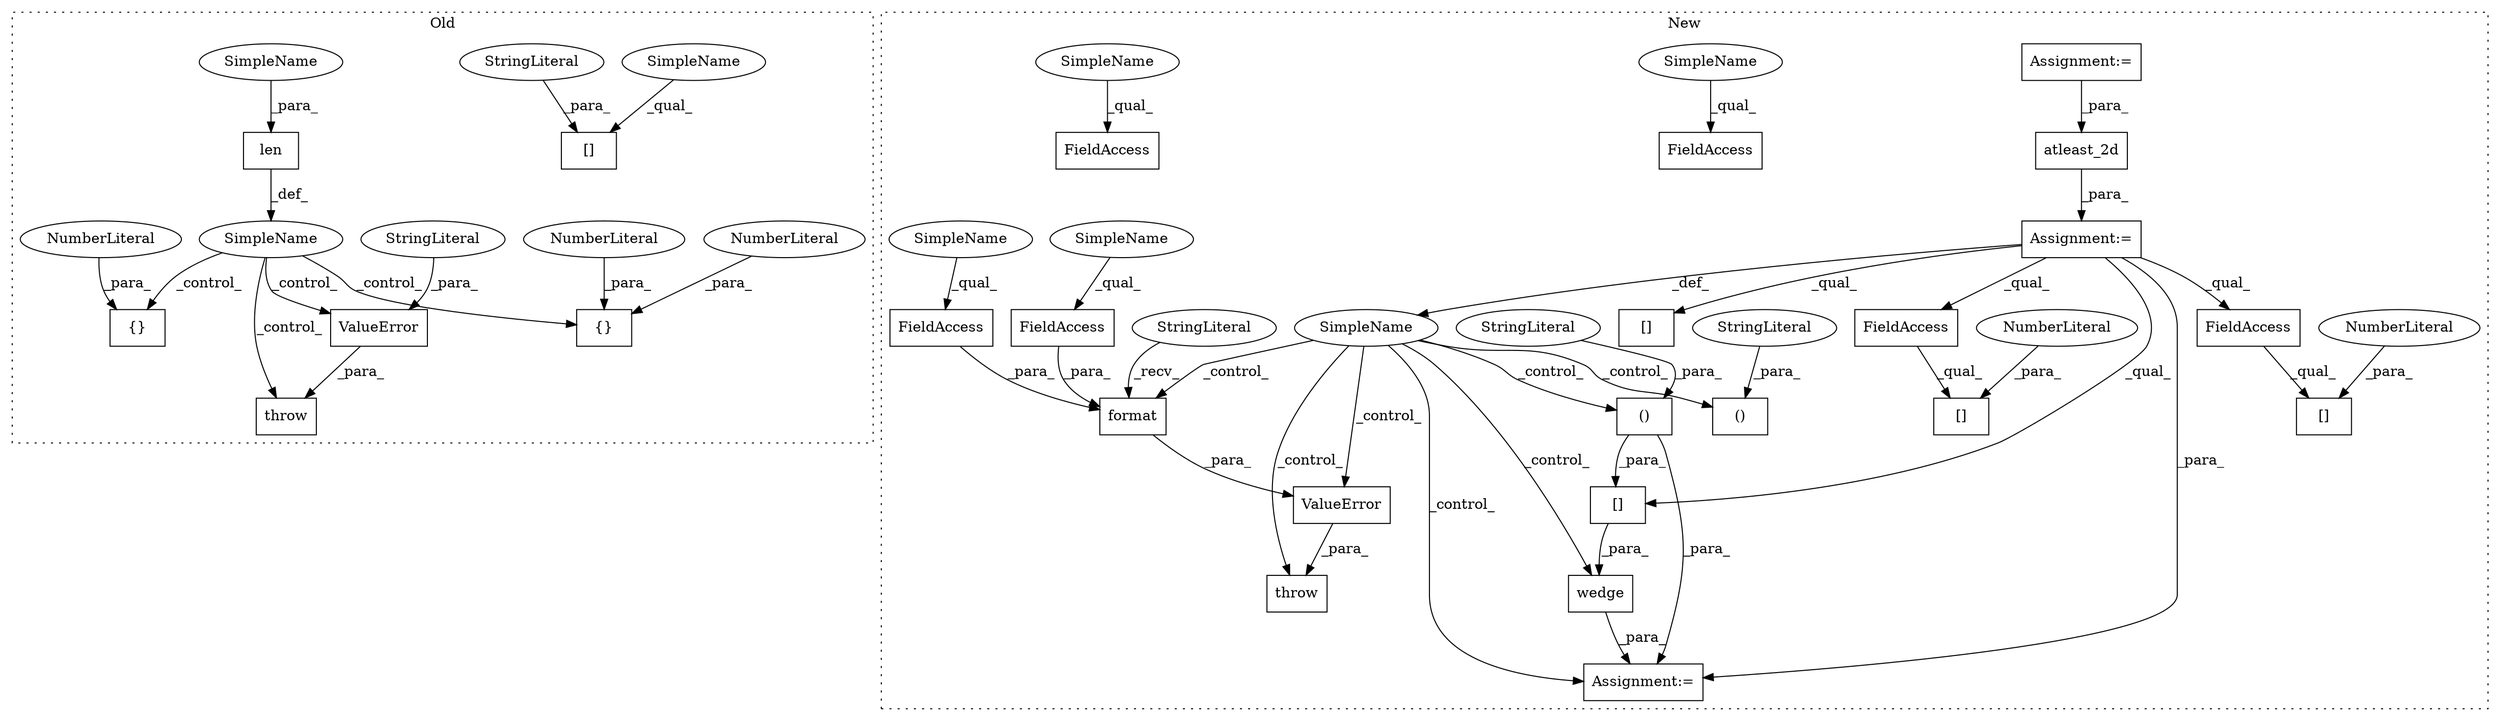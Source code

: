 digraph G {
subgraph cluster0 {
1 [label="throw" a="53" s="2299" l="6" shape="box"];
4 [label="ValueError" a="32" s="2305,2346" l="11,1" shape="box"];
5 [label="len" a="32" s="1617,1622" l="4,1" shape="box"];
7 [label="SimpleName" a="42" s="" l="" shape="ellipse"];
8 [label="StringLiteral" a="45" s="2316" l="30" shape="ellipse"];
14 [label="{}" a="4" s="2048,2052" l="1,1" shape="box"];
15 [label="NumberLiteral" a="34" s="2051" l="1" shape="ellipse"];
16 [label="{}" a="4" s="1678,1682" l="1,1" shape="box"];
17 [label="NumberLiteral" a="34" s="2049" l="1" shape="ellipse"];
18 [label="NumberLiteral" a="34" s="1681" l="1" shape="ellipse"];
31 [label="[]" a="2" s="2234,2254" l="2,1" shape="box"];
32 [label="StringLiteral" a="45" s="2236" l="18" shape="ellipse"];
43 [label="SimpleName" a="42" s="2234" l="1" shape="ellipse"];
44 [label="SimpleName" a="42" s="1621" l="1" shape="ellipse"];
label = "Old";
style="dotted";
}
subgraph cluster1 {
2 [label="atleast_2d" a="32" s="2677,2689" l="11,1" shape="box"];
3 [label="FieldAccess" a="22" s="2766" l="7" shape="box"];
6 [label="FieldAccess" a="22" s="2736" l="7" shape="box"];
9 [label="()" a="106" s="3448" l="47" shape="box"];
10 [label="SimpleName" a="42" s="" l="" shape="ellipse"];
11 [label="()" a="106" s="3277" l="30" shape="box"];
12 [label="ValueError" a="32" s="3526,3635" l="11,1" shape="box"];
13 [label="[]" a="2" s="3439,3495" l="9,2" shape="box"];
19 [label="format" a="32" s="3588,3634" l="7,1" shape="box"];
20 [label="FieldAccess" a="22" s="3607" l="7" shape="box"];
21 [label="FieldAccess" a="22" s="3627" l="7" shape="box"];
22 [label="[]" a="2" s="2766,2775" l="8,1" shape="box"];
23 [label="NumberLiteral" a="34" s="2774" l="1" shape="ellipse"];
24 [label="[]" a="2" s="3141,3150" l="8,1" shape="box"];
25 [label="FieldAccess" a="22" s="3595" l="7" shape="box"];
26 [label="FieldAccess" a="22" s="2747" l="7" shape="box"];
27 [label="StringLiteral" a="45" s="3291" l="16" shape="ellipse"];
28 [label="StringLiteral" a="45" s="3537" l="50" shape="ellipse"];
29 [label="StringLiteral" a="45" s="3448" l="18" shape="ellipse"];
30 [label="throw" a="53" s="3520" l="6" shape="box"];
33 [label="Assignment:=" a="7" s="2670" l="1" shape="box"];
34 [label="Assignment:=" a="7" s="2559" l="1" shape="box"];
35 [label="wedge" a="32" s="3433,3497" l="6,1" shape="box"];
36 [label="[]" a="2" s="2736,2745" l="8,1" shape="box"];
37 [label="NumberLiteral" a="34" s="2744" l="1" shape="ellipse"];
38 [label="Assignment:=" a="7" s="3427" l="1" shape="box"];
39 [label="SimpleName" a="42" s="3595" l="3" shape="ellipse"];
40 [label="SimpleName" a="42" s="3627" l="3" shape="ellipse"];
41 [label="SimpleName" a="42" s="3607" l="3" shape="ellipse"];
42 [label="SimpleName" a="42" s="2747" l="3" shape="ellipse"];
label = "New";
style="dotted";
}
2 -> 33 [label="_para_"];
3 -> 22 [label="_qual_"];
4 -> 1 [label="_para_"];
5 -> 7 [label="_def_"];
6 -> 36 [label="_qual_"];
7 -> 14 [label="_control_"];
7 -> 4 [label="_control_"];
7 -> 1 [label="_control_"];
7 -> 16 [label="_control_"];
8 -> 4 [label="_para_"];
9 -> 13 [label="_para_"];
9 -> 38 [label="_para_"];
10 -> 30 [label="_control_"];
10 -> 11 [label="_control_"];
10 -> 12 [label="_control_"];
10 -> 19 [label="_control_"];
10 -> 38 [label="_control_"];
10 -> 9 [label="_control_"];
10 -> 35 [label="_control_"];
12 -> 30 [label="_para_"];
13 -> 35 [label="_para_"];
15 -> 14 [label="_para_"];
17 -> 14 [label="_para_"];
18 -> 16 [label="_para_"];
19 -> 12 [label="_para_"];
20 -> 19 [label="_para_"];
21 -> 19 [label="_para_"];
23 -> 22 [label="_para_"];
27 -> 11 [label="_para_"];
28 -> 19 [label="_recv_"];
29 -> 9 [label="_para_"];
32 -> 31 [label="_para_"];
33 -> 6 [label="_qual_"];
33 -> 3 [label="_qual_"];
33 -> 13 [label="_qual_"];
33 -> 24 [label="_qual_"];
33 -> 10 [label="_def_"];
33 -> 38 [label="_para_"];
34 -> 2 [label="_para_"];
35 -> 38 [label="_para_"];
37 -> 36 [label="_para_"];
39 -> 25 [label="_qual_"];
40 -> 21 [label="_qual_"];
41 -> 20 [label="_qual_"];
42 -> 26 [label="_qual_"];
43 -> 31 [label="_qual_"];
44 -> 5 [label="_para_"];
}
